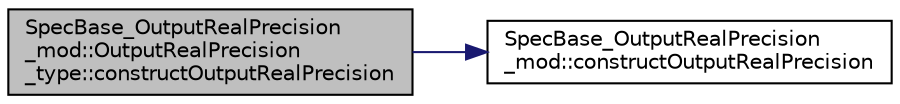 digraph "SpecBase_OutputRealPrecision_mod::OutputRealPrecision_type::constructOutputRealPrecision"
{
 // LATEX_PDF_SIZE
  edge [fontname="Helvetica",fontsize="10",labelfontname="Helvetica",labelfontsize="10"];
  node [fontname="Helvetica",fontsize="10",shape=record];
  rankdir="LR";
  Node1 [label="SpecBase_OutputRealPrecision\l_mod::OutputRealPrecision\l_type::constructOutputRealPrecision",height=0.2,width=0.4,color="black", fillcolor="grey75", style="filled", fontcolor="black",tooltip=" "];
  Node1 -> Node2 [color="midnightblue",fontsize="10",style="solid",fontname="Helvetica"];
  Node2 [label="SpecBase_OutputRealPrecision\l_mod::constructOutputRealPrecision",height=0.2,width=0.4,color="black", fillcolor="white", style="filled",URL="$namespaceSpecBase__OutputRealPrecision__mod.html#a023755d52f448173b43b258e313a8e52",tooltip=" "];
}
